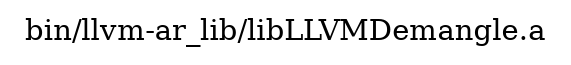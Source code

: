digraph "bin/llvm-ar_lib/libLLVMDemangle.a" {
	label="bin/llvm-ar_lib/libLLVMDemangle.a";
	rankdir="LR"

}
